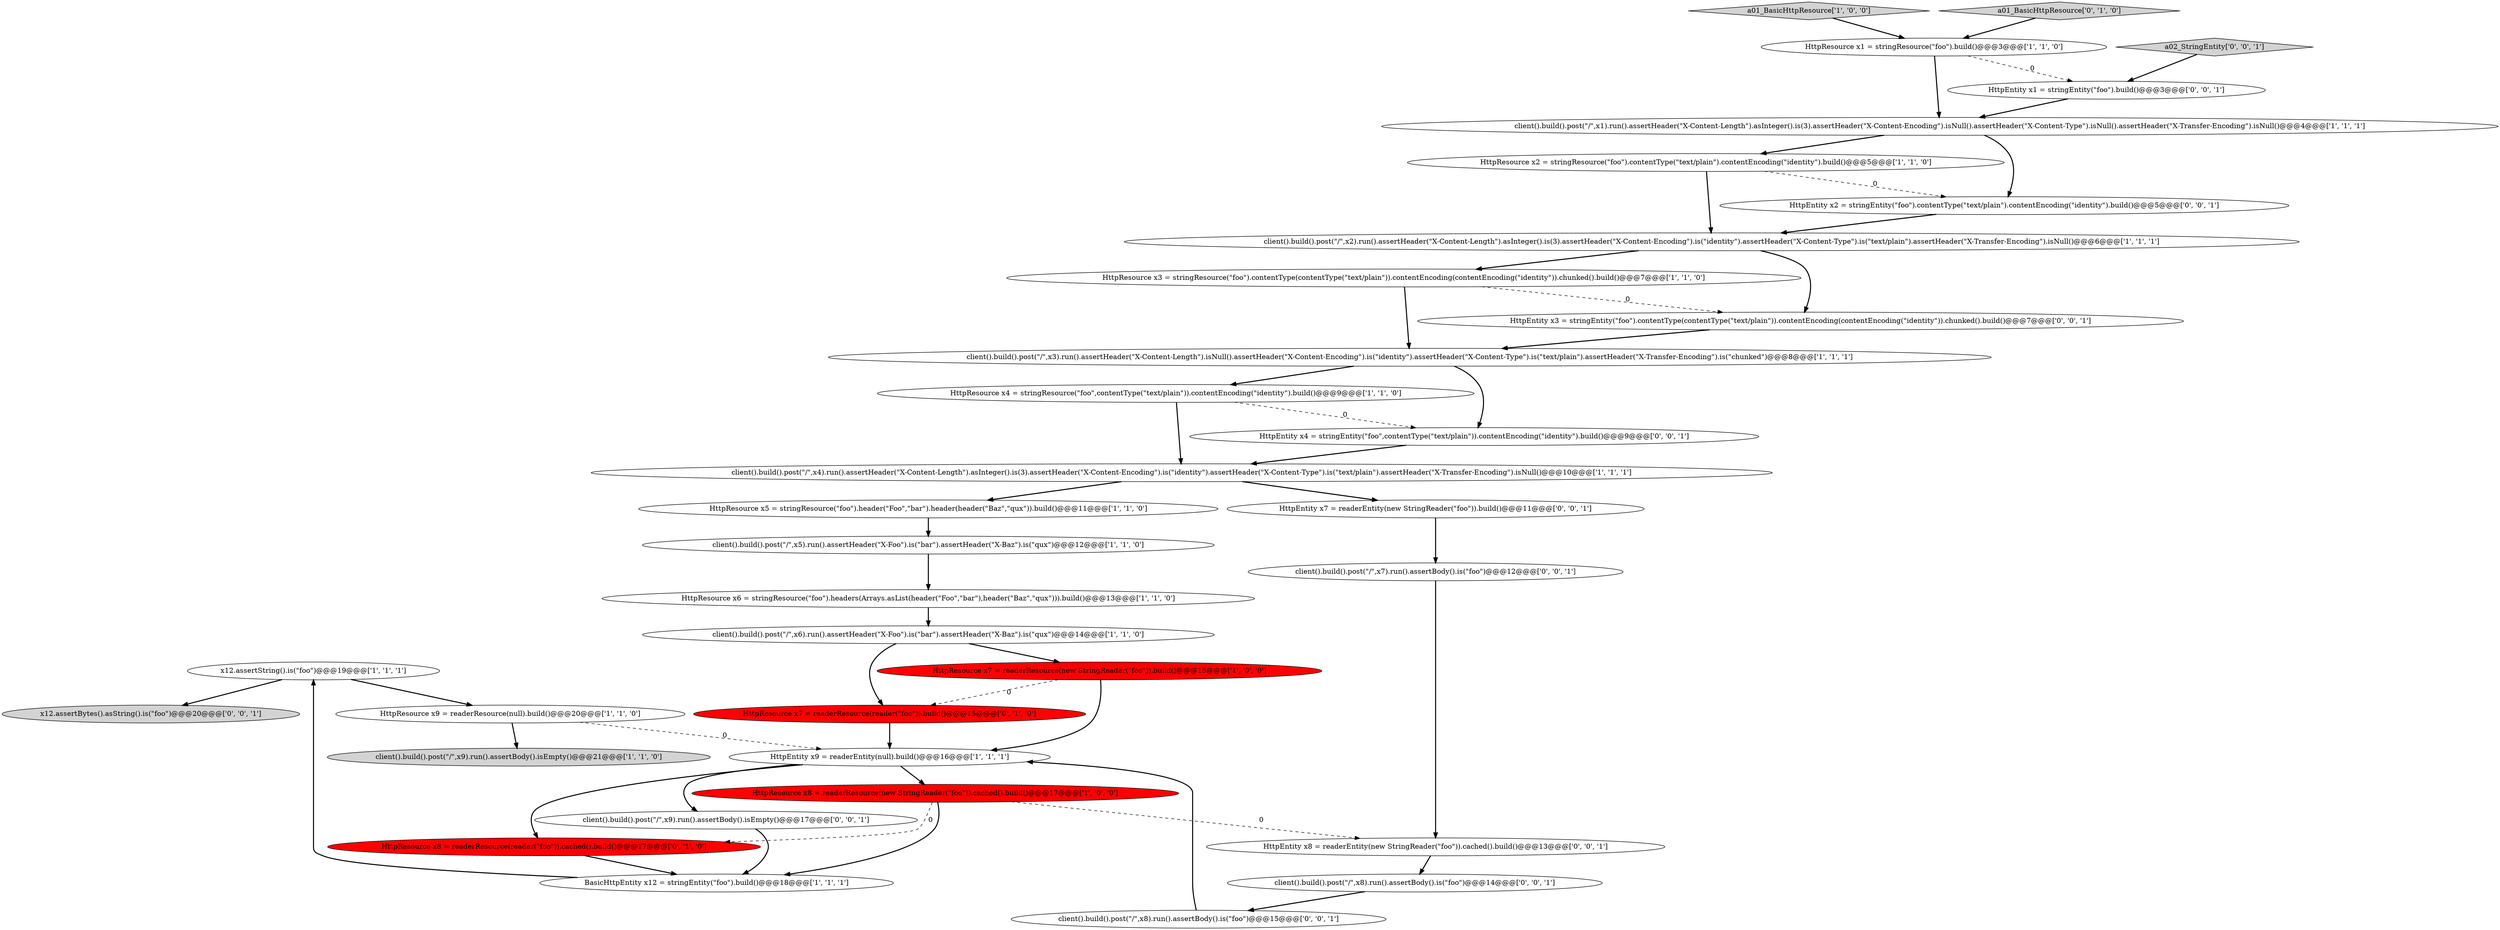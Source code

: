 digraph {
11 [style = filled, label = "x12.assertString().is(\"foo\")@@@19@@@['1', '1', '1']", fillcolor = white, shape = ellipse image = "AAA0AAABBB1BBB"];
25 [style = filled, label = "HttpEntity x7 = readerEntity(new StringReader(\"foo\")).build()@@@11@@@['0', '0', '1']", fillcolor = white, shape = ellipse image = "AAA0AAABBB3BBB"];
0 [style = filled, label = "BasicHttpEntity x12 = stringEntity(\"foo\").build()@@@18@@@['1', '1', '1']", fillcolor = white, shape = ellipse image = "AAA0AAABBB1BBB"];
17 [style = filled, label = "client().build().post(\"/\",x3).run().assertHeader(\"X-Content-Length\").isNull().assertHeader(\"X-Content-Encoding\").is(\"identity\").assertHeader(\"X-Content-Type\").is(\"text/plain\").assertHeader(\"X-Transfer-Encoding\").is(\"chunked\")@@@8@@@['1', '1', '1']", fillcolor = white, shape = ellipse image = "AAA0AAABBB1BBB"];
29 [style = filled, label = "client().build().post(\"/\",x9).run().assertBody().isEmpty()@@@17@@@['0', '0', '1']", fillcolor = white, shape = ellipse image = "AAA0AAABBB3BBB"];
5 [style = filled, label = "HttpResource x8 = readerResource(new StringReader(\"foo\")).cached().build()@@@17@@@['1', '0', '0']", fillcolor = red, shape = ellipse image = "AAA1AAABBB1BBB"];
13 [style = filled, label = "HttpResource x9 = readerResource(null).build()@@@20@@@['1', '1', '0']", fillcolor = white, shape = ellipse image = "AAA0AAABBB1BBB"];
12 [style = filled, label = "HttpResource x1 = stringResource(\"foo\").build()@@@3@@@['1', '1', '0']", fillcolor = white, shape = ellipse image = "AAA0AAABBB1BBB"];
28 [style = filled, label = "HttpEntity x3 = stringEntity(\"foo\").contentType(contentType(\"text/plain\")).contentEncoding(contentEncoding(\"identity\")).chunked().build()@@@7@@@['0', '0', '1']", fillcolor = white, shape = ellipse image = "AAA0AAABBB3BBB"];
19 [style = filled, label = "client().build().post(\"/\",x9).run().assertBody().isEmpty()@@@21@@@['1', '1', '0']", fillcolor = lightgray, shape = ellipse image = "AAA0AAABBB1BBB"];
9 [style = filled, label = "HttpResource x5 = stringResource(\"foo\").header(\"Foo\",\"bar\").header(header(\"Baz\",\"qux\")).build()@@@11@@@['1', '1', '0']", fillcolor = white, shape = ellipse image = "AAA0AAABBB1BBB"];
2 [style = filled, label = "HttpResource x7 = readerResource(new StringReader(\"foo\")).build()@@@15@@@['1', '0', '0']", fillcolor = red, shape = ellipse image = "AAA1AAABBB1BBB"];
3 [style = filled, label = "HttpResource x4 = stringResource(\"foo\",contentType(\"text/plain\")).contentEncoding(\"identity\").build()@@@9@@@['1', '1', '0']", fillcolor = white, shape = ellipse image = "AAA0AAABBB1BBB"];
32 [style = filled, label = "HttpEntity x8 = readerEntity(new StringReader(\"foo\")).cached().build()@@@13@@@['0', '0', '1']", fillcolor = white, shape = ellipse image = "AAA0AAABBB3BBB"];
16 [style = filled, label = "HttpResource x3 = stringResource(\"foo\").contentType(contentType(\"text/plain\")).contentEncoding(contentEncoding(\"identity\")).chunked().build()@@@7@@@['1', '1', '0']", fillcolor = white, shape = ellipse image = "AAA0AAABBB1BBB"];
10 [style = filled, label = "HttpEntity x9 = readerEntity(null).build()@@@16@@@['1', '1', '1']", fillcolor = white, shape = ellipse image = "AAA0AAABBB1BBB"];
4 [style = filled, label = "client().build().post(\"/\",x6).run().assertHeader(\"X-Foo\").is(\"bar\").assertHeader(\"X-Baz\").is(\"qux\")@@@14@@@['1', '1', '0']", fillcolor = white, shape = ellipse image = "AAA0AAABBB1BBB"];
21 [style = filled, label = "HttpResource x7 = readerResource(reader(\"foo\")).build()@@@15@@@['0', '1', '0']", fillcolor = red, shape = ellipse image = "AAA1AAABBB2BBB"];
30 [style = filled, label = "HttpEntity x2 = stringEntity(\"foo\").contentType(\"text/plain\").contentEncoding(\"identity\").build()@@@5@@@['0', '0', '1']", fillcolor = white, shape = ellipse image = "AAA0AAABBB3BBB"];
27 [style = filled, label = "client().build().post(\"/\",x8).run().assertBody().is(\"foo\")@@@15@@@['0', '0', '1']", fillcolor = white, shape = ellipse image = "AAA0AAABBB3BBB"];
24 [style = filled, label = "client().build().post(\"/\",x8).run().assertBody().is(\"foo\")@@@14@@@['0', '0', '1']", fillcolor = white, shape = ellipse image = "AAA0AAABBB3BBB"];
34 [style = filled, label = "x12.assertBytes().asString().is(\"foo\")@@@20@@@['0', '0', '1']", fillcolor = lightgray, shape = ellipse image = "AAA0AAABBB3BBB"];
14 [style = filled, label = "a01_BasicHttpResource['1', '0', '0']", fillcolor = lightgray, shape = diamond image = "AAA0AAABBB1BBB"];
8 [style = filled, label = "HttpResource x2 = stringResource(\"foo\").contentType(\"text/plain\").contentEncoding(\"identity\").build()@@@5@@@['1', '1', '0']", fillcolor = white, shape = ellipse image = "AAA0AAABBB1BBB"];
7 [style = filled, label = "client().build().post(\"/\",x4).run().assertHeader(\"X-Content-Length\").asInteger().is(3).assertHeader(\"X-Content-Encoding\").is(\"identity\").assertHeader(\"X-Content-Type\").is(\"text/plain\").assertHeader(\"X-Transfer-Encoding\").isNull()@@@10@@@['1', '1', '1']", fillcolor = white, shape = ellipse image = "AAA0AAABBB1BBB"];
1 [style = filled, label = "HttpResource x6 = stringResource(\"foo\").headers(Arrays.asList(header(\"Foo\",\"bar\"),header(\"Baz\",\"qux\"))).build()@@@13@@@['1', '1', '0']", fillcolor = white, shape = ellipse image = "AAA0AAABBB1BBB"];
6 [style = filled, label = "client().build().post(\"/\",x2).run().assertHeader(\"X-Content-Length\").asInteger().is(3).assertHeader(\"X-Content-Encoding\").is(\"identity\").assertHeader(\"X-Content-Type\").is(\"text/plain\").assertHeader(\"X-Transfer-Encoding\").isNull()@@@6@@@['1', '1', '1']", fillcolor = white, shape = ellipse image = "AAA0AAABBB1BBB"];
18 [style = filled, label = "client().build().post(\"/\",x5).run().assertHeader(\"X-Foo\").is(\"bar\").assertHeader(\"X-Baz\").is(\"qux\")@@@12@@@['1', '1', '0']", fillcolor = white, shape = ellipse image = "AAA0AAABBB1BBB"];
23 [style = filled, label = "HttpEntity x4 = stringEntity(\"foo\",contentType(\"text/plain\")).contentEncoding(\"identity\").build()@@@9@@@['0', '0', '1']", fillcolor = white, shape = ellipse image = "AAA0AAABBB3BBB"];
31 [style = filled, label = "client().build().post(\"/\",x7).run().assertBody().is(\"foo\")@@@12@@@['0', '0', '1']", fillcolor = white, shape = ellipse image = "AAA0AAABBB3BBB"];
22 [style = filled, label = "a01_BasicHttpResource['0', '1', '0']", fillcolor = lightgray, shape = diamond image = "AAA0AAABBB2BBB"];
33 [style = filled, label = "HttpEntity x1 = stringEntity(\"foo\").build()@@@3@@@['0', '0', '1']", fillcolor = white, shape = ellipse image = "AAA0AAABBB3BBB"];
15 [style = filled, label = "client().build().post(\"/\",x1).run().assertHeader(\"X-Content-Length\").asInteger().is(3).assertHeader(\"X-Content-Encoding\").isNull().assertHeader(\"X-Content-Type\").isNull().assertHeader(\"X-Transfer-Encoding\").isNull()@@@4@@@['1', '1', '1']", fillcolor = white, shape = ellipse image = "AAA0AAABBB1BBB"];
20 [style = filled, label = "HttpResource x8 = readerResource(reader(\"foo\")).cached().build()@@@17@@@['0', '1', '0']", fillcolor = red, shape = ellipse image = "AAA1AAABBB2BBB"];
26 [style = filled, label = "a02_StringEntity['0', '0', '1']", fillcolor = lightgray, shape = diamond image = "AAA0AAABBB3BBB"];
21->10 [style = bold, label=""];
1->4 [style = bold, label=""];
10->20 [style = bold, label=""];
12->33 [style = dashed, label="0"];
33->15 [style = bold, label=""];
31->32 [style = bold, label=""];
20->0 [style = bold, label=""];
12->15 [style = bold, label=""];
29->0 [style = bold, label=""];
4->21 [style = bold, label=""];
0->11 [style = bold, label=""];
13->10 [style = dashed, label="0"];
8->6 [style = bold, label=""];
4->2 [style = bold, label=""];
16->17 [style = bold, label=""];
15->30 [style = bold, label=""];
30->6 [style = bold, label=""];
2->10 [style = bold, label=""];
17->23 [style = bold, label=""];
5->20 [style = dashed, label="0"];
25->31 [style = bold, label=""];
7->9 [style = bold, label=""];
3->23 [style = dashed, label="0"];
5->32 [style = dashed, label="0"];
13->19 [style = bold, label=""];
11->34 [style = bold, label=""];
9->18 [style = bold, label=""];
10->5 [style = bold, label=""];
18->1 [style = bold, label=""];
3->7 [style = bold, label=""];
5->0 [style = bold, label=""];
10->29 [style = bold, label=""];
6->16 [style = bold, label=""];
2->21 [style = dashed, label="0"];
22->12 [style = bold, label=""];
14->12 [style = bold, label=""];
11->13 [style = bold, label=""];
27->10 [style = bold, label=""];
17->3 [style = bold, label=""];
28->17 [style = bold, label=""];
8->30 [style = dashed, label="0"];
7->25 [style = bold, label=""];
23->7 [style = bold, label=""];
16->28 [style = dashed, label="0"];
32->24 [style = bold, label=""];
26->33 [style = bold, label=""];
24->27 [style = bold, label=""];
15->8 [style = bold, label=""];
6->28 [style = bold, label=""];
}
